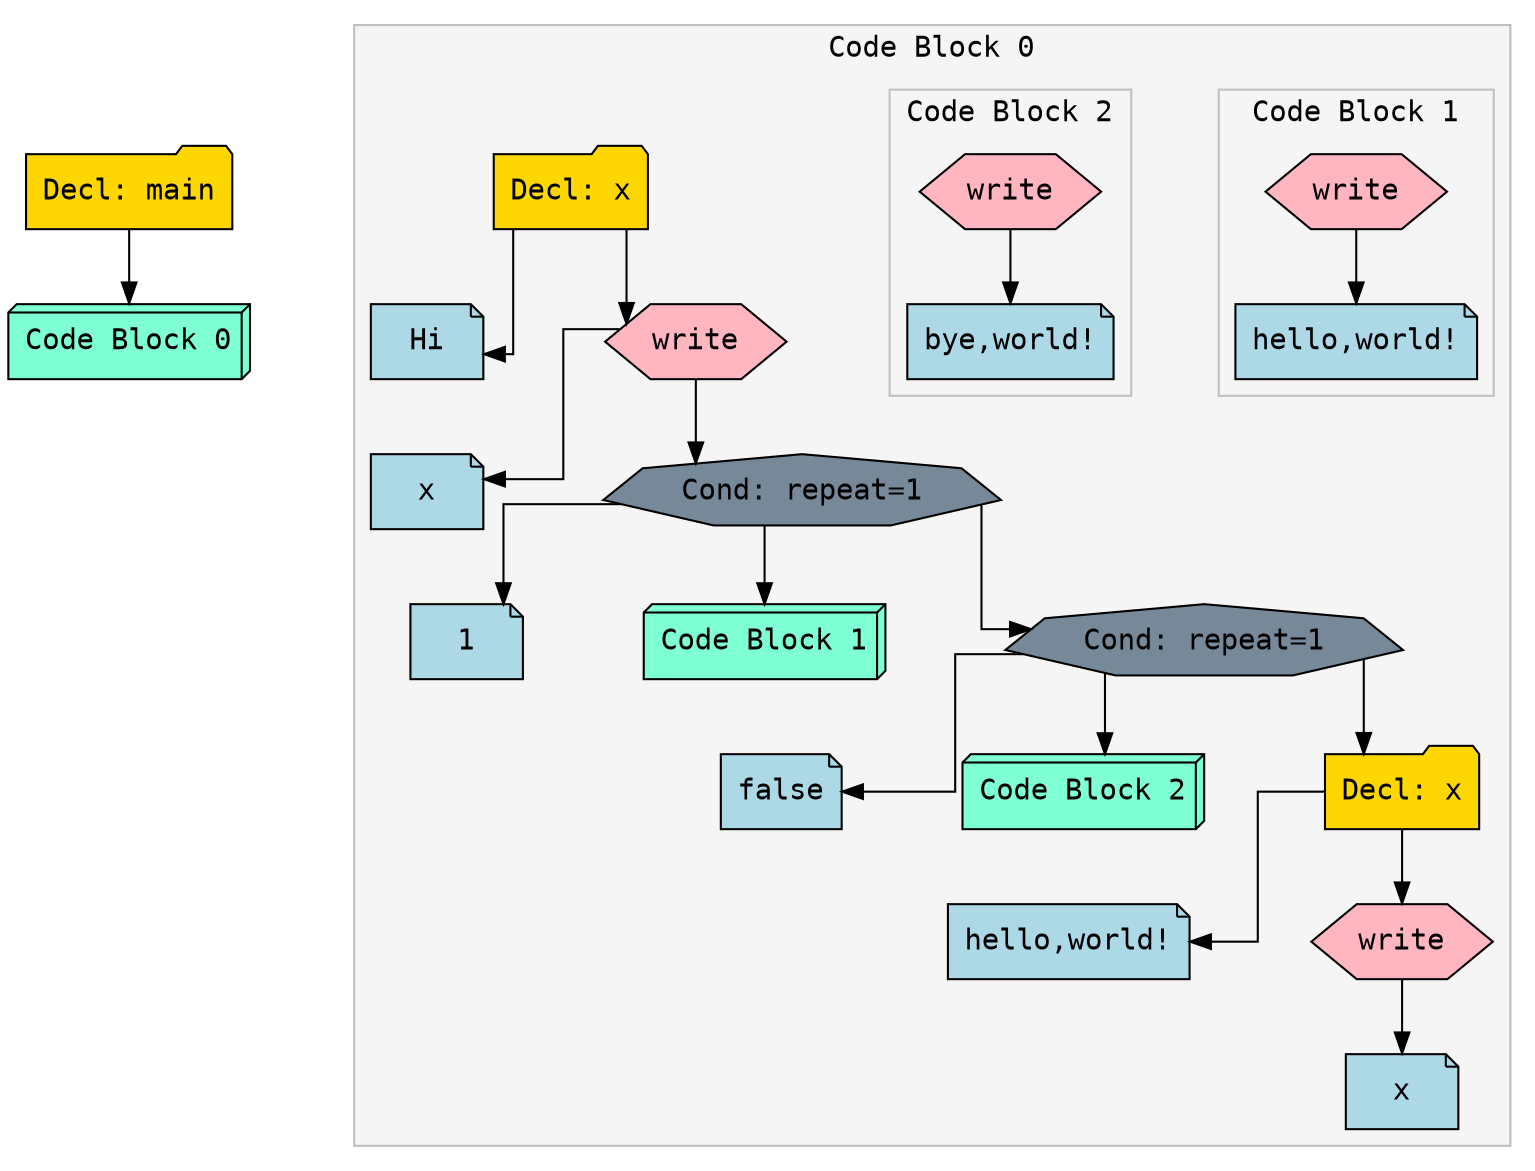digraph AST {
  splines=ortho;
  nodesep=0.8;
  ranksep=0.5;
  node [fontname="Courier"];
  Expr_0 [shape=folder style=filled fillcolor=gold fontname="Courier" label="Decl: main"];
  subgraph cluster_2 {
    label="Code Block 0";
    style=filled;
    color=gray;
    fillcolor=whitesmoke;
    fontname="Courier";
  Expr_3 [shape=folder style=filled fillcolor=gold fontname="Courier" label="Decl: x"];
  Expr_5 [shape=note style=filled fillcolor=lightblue fontname="Courier" label="Hi"];
  Expr_3 -> Expr_5;
  Expr_7 [shape=hexagon style=filled fillcolor=lightpink fontname="Courier" label="write"];
  Expr_8 [shape=note style=filled fillcolor=lightblue fontname="Courier" label="x"];
  Expr_7 -> Expr_8;
  Expr_3 -> Expr_7;
  Expr_9 [shape=septagon style=filled fillcolor=lightslategrey fontname="Courier" label="Cond: repeat=1"];
  Expr_10 [shape=note style=filled fillcolor=lightblue fontname="Courier" label="1"];
  subgraph cluster_12 {
    label="Code Block 1";
    style=filled;
    color=gray;
    fillcolor=whitesmoke;
    fontname="Courier";
  Expr_14 [shape=hexagon style=filled fillcolor=lightpink fontname="Courier" label="write"];
  Expr_15 [shape=note style=filled fillcolor=lightblue fontname="Courier" label="hello,world!\n"];
  Expr_14 -> Expr_15;
  }
  Expr_12 [shape=box3d style=filled fillcolor=aquamarine fontname="Courier" label="Code Block 1"];
  Expr_9 -> Expr_10;
  Expr_9 -> Expr_12;
  Expr_7 -> Expr_9;
  Expr_16 [shape=septagon style=filled fillcolor=lightslategrey fontname="Courier" label="Cond: repeat=1"];
  Expr_17 [shape=note style=filled fillcolor=lightblue fontname="Courier" label="false"];
  subgraph cluster_19 {
    label="Code Block 2";
    style=filled;
    color=gray;
    fillcolor=whitesmoke;
    fontname="Courier";
  Expr_21 [shape=hexagon style=filled fillcolor=lightpink fontname="Courier" label="write"];
  Expr_22 [shape=note style=filled fillcolor=lightblue fontname="Courier" label="bye,world!\n"];
  Expr_21 -> Expr_22;
  }
  Expr_19 [shape=box3d style=filled fillcolor=aquamarine fontname="Courier" label="Code Block 2"];
  Expr_16 -> Expr_17;
  Expr_16 -> Expr_19;
  Expr_9 -> Expr_16;
  Expr_23 [shape=folder style=filled fillcolor=gold fontname="Courier" label="Decl: x"];
  Expr_25 [shape=note style=filled fillcolor=lightblue fontname="Courier" label="hello,world!"];
  Expr_23 -> Expr_25;
  Expr_16 -> Expr_23;
  Expr_27 [shape=hexagon style=filled fillcolor=lightpink fontname="Courier" label="write"];
  Expr_28 [shape=note style=filled fillcolor=lightblue fontname="Courier" label="x"];
  Expr_27 -> Expr_28;
  Expr_23 -> Expr_27;
  }
  Expr_2 [shape=box3d style=filled fillcolor=aquamarine fontname="Courier" label="Code Block 0"];
  Expr_0 -> Expr_2;
}
